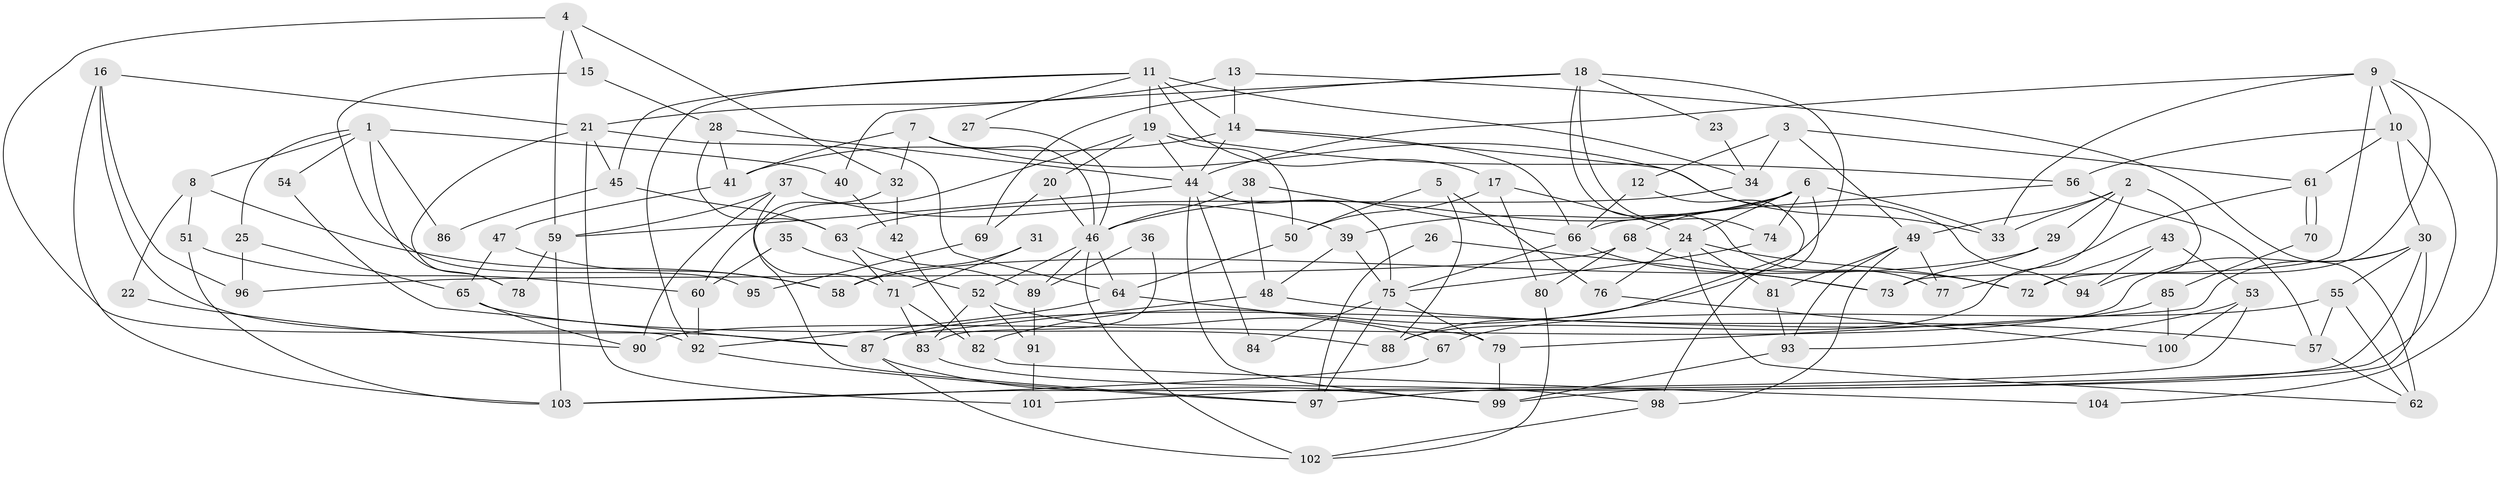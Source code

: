 // Generated by graph-tools (version 1.1) at 2025/26/03/09/25 03:26:17]
// undirected, 104 vertices, 208 edges
graph export_dot {
graph [start="1"]
  node [color=gray90,style=filled];
  1;
  2;
  3;
  4;
  5;
  6;
  7;
  8;
  9;
  10;
  11;
  12;
  13;
  14;
  15;
  16;
  17;
  18;
  19;
  20;
  21;
  22;
  23;
  24;
  25;
  26;
  27;
  28;
  29;
  30;
  31;
  32;
  33;
  34;
  35;
  36;
  37;
  38;
  39;
  40;
  41;
  42;
  43;
  44;
  45;
  46;
  47;
  48;
  49;
  50;
  51;
  52;
  53;
  54;
  55;
  56;
  57;
  58;
  59;
  60;
  61;
  62;
  63;
  64;
  65;
  66;
  67;
  68;
  69;
  70;
  71;
  72;
  73;
  74;
  75;
  76;
  77;
  78;
  79;
  80;
  81;
  82;
  83;
  84;
  85;
  86;
  87;
  88;
  89;
  90;
  91;
  92;
  93;
  94;
  95;
  96;
  97;
  98;
  99;
  100;
  101;
  102;
  103;
  104;
  1 -- 78;
  1 -- 8;
  1 -- 25;
  1 -- 40;
  1 -- 54;
  1 -- 86;
  2 -- 33;
  2 -- 49;
  2 -- 29;
  2 -- 88;
  2 -- 94;
  3 -- 61;
  3 -- 49;
  3 -- 12;
  3 -- 34;
  4 -- 32;
  4 -- 59;
  4 -- 15;
  4 -- 92;
  5 -- 50;
  5 -- 88;
  5 -- 76;
  6 -- 46;
  6 -- 24;
  6 -- 33;
  6 -- 39;
  6 -- 68;
  6 -- 74;
  6 -- 98;
  7 -- 32;
  7 -- 46;
  7 -- 33;
  7 -- 41;
  8 -- 58;
  8 -- 51;
  8 -- 22;
  9 -- 44;
  9 -- 33;
  9 -- 10;
  9 -- 72;
  9 -- 73;
  9 -- 104;
  10 -- 30;
  10 -- 56;
  10 -- 61;
  10 -- 97;
  11 -- 92;
  11 -- 19;
  11 -- 14;
  11 -- 17;
  11 -- 27;
  11 -- 34;
  11 -- 45;
  12 -- 66;
  12 -- 88;
  13 -- 21;
  13 -- 14;
  13 -- 62;
  14 -- 66;
  14 -- 41;
  14 -- 44;
  14 -- 94;
  15 -- 28;
  15 -- 95;
  16 -- 87;
  16 -- 96;
  16 -- 21;
  16 -- 103;
  17 -- 80;
  17 -- 24;
  17 -- 50;
  18 -- 74;
  18 -- 77;
  18 -- 23;
  18 -- 40;
  18 -- 69;
  18 -- 82;
  19 -- 44;
  19 -- 50;
  19 -- 20;
  19 -- 56;
  19 -- 60;
  20 -- 46;
  20 -- 69;
  21 -- 45;
  21 -- 64;
  21 -- 78;
  21 -- 101;
  22 -- 90;
  23 -- 34;
  24 -- 62;
  24 -- 72;
  24 -- 76;
  24 -- 81;
  25 -- 65;
  25 -- 96;
  26 -- 73;
  26 -- 97;
  27 -- 46;
  28 -- 44;
  28 -- 41;
  28 -- 63;
  29 -- 73;
  29 -- 58;
  30 -- 103;
  30 -- 99;
  30 -- 55;
  30 -- 79;
  30 -- 90;
  31 -- 71;
  31 -- 58;
  32 -- 42;
  32 -- 97;
  34 -- 63;
  35 -- 52;
  35 -- 60;
  36 -- 83;
  36 -- 89;
  37 -- 71;
  37 -- 59;
  37 -- 39;
  37 -- 90;
  38 -- 48;
  38 -- 66;
  38 -- 46;
  39 -- 48;
  39 -- 75;
  40 -- 42;
  41 -- 47;
  42 -- 82;
  43 -- 72;
  43 -- 94;
  43 -- 53;
  44 -- 75;
  44 -- 59;
  44 -- 84;
  44 -- 99;
  45 -- 63;
  45 -- 86;
  46 -- 64;
  46 -- 52;
  46 -- 89;
  46 -- 102;
  47 -- 65;
  47 -- 58;
  48 -- 57;
  48 -- 87;
  49 -- 98;
  49 -- 93;
  49 -- 77;
  49 -- 81;
  50 -- 64;
  51 -- 60;
  51 -- 103;
  52 -- 91;
  52 -- 67;
  52 -- 83;
  53 -- 93;
  53 -- 100;
  53 -- 101;
  54 -- 87;
  55 -- 57;
  55 -- 62;
  55 -- 67;
  56 -- 57;
  56 -- 66;
  57 -- 62;
  59 -- 103;
  59 -- 78;
  60 -- 92;
  61 -- 70;
  61 -- 70;
  61 -- 77;
  63 -- 71;
  63 -- 89;
  64 -- 79;
  64 -- 92;
  65 -- 88;
  65 -- 90;
  66 -- 75;
  66 -- 73;
  67 -- 103;
  68 -- 72;
  68 -- 80;
  68 -- 96;
  69 -- 95;
  70 -- 85;
  71 -- 83;
  71 -- 82;
  74 -- 75;
  75 -- 97;
  75 -- 79;
  75 -- 84;
  76 -- 100;
  79 -- 99;
  80 -- 102;
  81 -- 93;
  82 -- 104;
  83 -- 98;
  85 -- 100;
  85 -- 87;
  87 -- 99;
  87 -- 102;
  89 -- 91;
  91 -- 101;
  92 -- 97;
  93 -- 99;
  98 -- 102;
}
